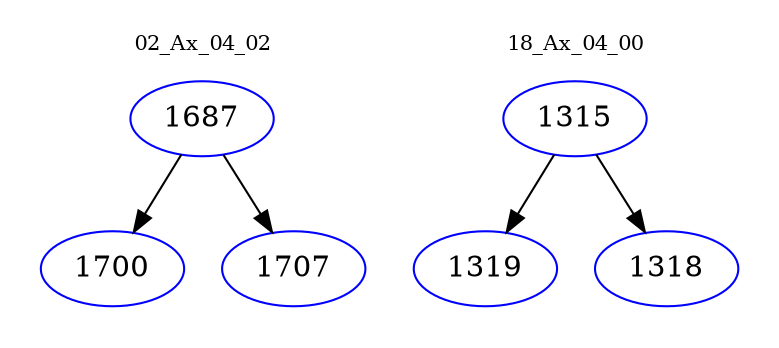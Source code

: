 digraph{
subgraph cluster_0 {
color = white
label = "02_Ax_04_02";
fontsize=10;
T0_1687 [label="1687", color="blue"]
T0_1687 -> T0_1700 [color="black"]
T0_1700 [label="1700", color="blue"]
T0_1687 -> T0_1707 [color="black"]
T0_1707 [label="1707", color="blue"]
}
subgraph cluster_1 {
color = white
label = "18_Ax_04_00";
fontsize=10;
T1_1315 [label="1315", color="blue"]
T1_1315 -> T1_1319 [color="black"]
T1_1319 [label="1319", color="blue"]
T1_1315 -> T1_1318 [color="black"]
T1_1318 [label="1318", color="blue"]
}
}
